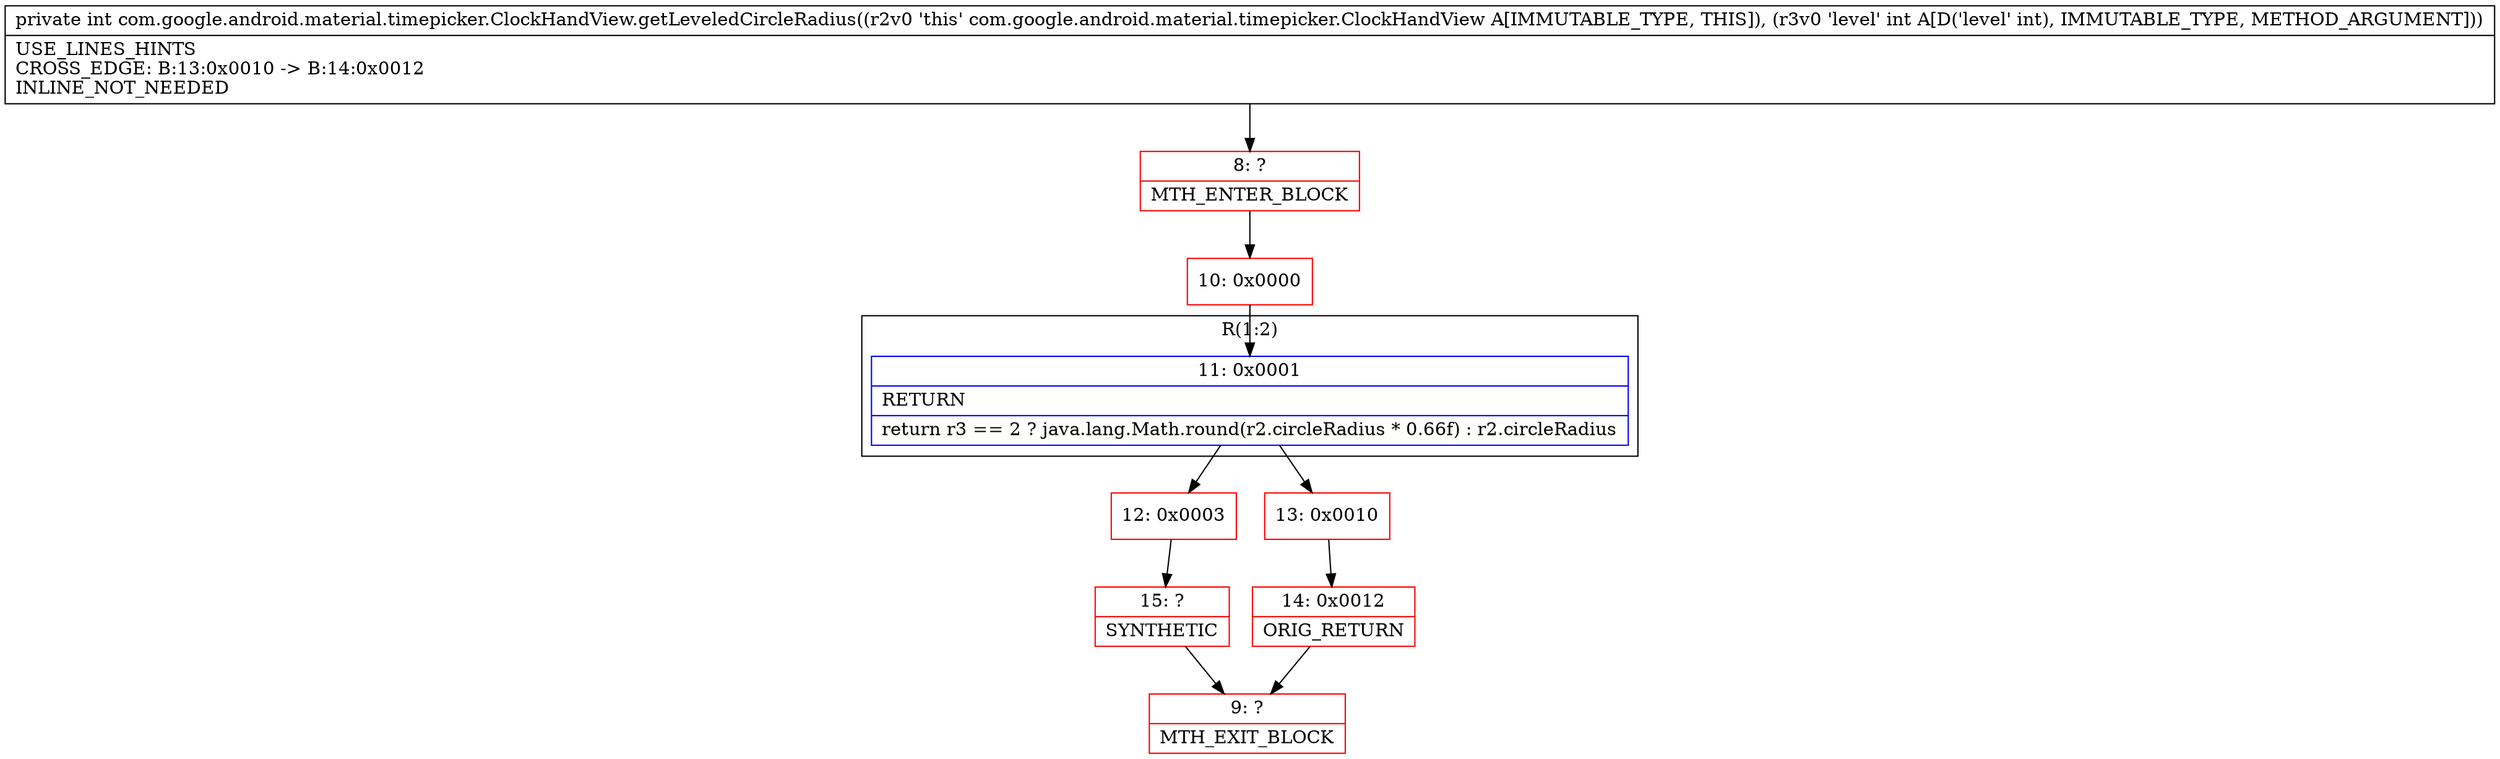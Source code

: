 digraph "CFG forcom.google.android.material.timepicker.ClockHandView.getLeveledCircleRadius(I)I" {
subgraph cluster_Region_2066008224 {
label = "R(1:2)";
node [shape=record,color=blue];
Node_11 [shape=record,label="{11\:\ 0x0001|RETURN\l|return r3 == 2 ? java.lang.Math.round(r2.circleRadius * 0.66f) : r2.circleRadius\l}"];
}
Node_8 [shape=record,color=red,label="{8\:\ ?|MTH_ENTER_BLOCK\l}"];
Node_10 [shape=record,color=red,label="{10\:\ 0x0000}"];
Node_12 [shape=record,color=red,label="{12\:\ 0x0003}"];
Node_15 [shape=record,color=red,label="{15\:\ ?|SYNTHETIC\l}"];
Node_9 [shape=record,color=red,label="{9\:\ ?|MTH_EXIT_BLOCK\l}"];
Node_13 [shape=record,color=red,label="{13\:\ 0x0010}"];
Node_14 [shape=record,color=red,label="{14\:\ 0x0012|ORIG_RETURN\l}"];
MethodNode[shape=record,label="{private int com.google.android.material.timepicker.ClockHandView.getLeveledCircleRadius((r2v0 'this' com.google.android.material.timepicker.ClockHandView A[IMMUTABLE_TYPE, THIS]), (r3v0 'level' int A[D('level' int), IMMUTABLE_TYPE, METHOD_ARGUMENT]))  | USE_LINES_HINTS\lCROSS_EDGE: B:13:0x0010 \-\> B:14:0x0012\lINLINE_NOT_NEEDED\l}"];
MethodNode -> Node_8;Node_11 -> Node_12;
Node_11 -> Node_13;
Node_8 -> Node_10;
Node_10 -> Node_11;
Node_12 -> Node_15;
Node_15 -> Node_9;
Node_13 -> Node_14;
Node_14 -> Node_9;
}

